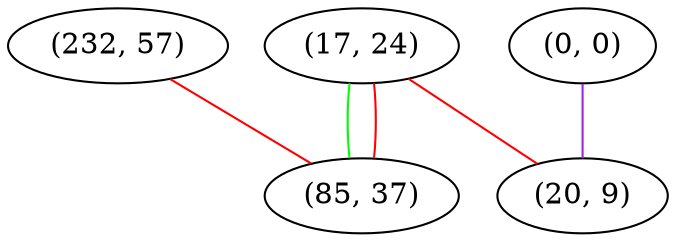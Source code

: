 graph "" {
"(232, 57)";
"(17, 24)";
"(0, 0)";
"(20, 9)";
"(85, 37)";
"(232, 57)" -- "(85, 37)"  [color=red, key=0, weight=1];
"(17, 24)" -- "(20, 9)"  [color=red, key=0, weight=1];
"(17, 24)" -- "(85, 37)"  [color=green, key=0, weight=2];
"(17, 24)" -- "(85, 37)"  [color=red, key=1, weight=1];
"(0, 0)" -- "(20, 9)"  [color=purple, key=0, weight=4];
}
